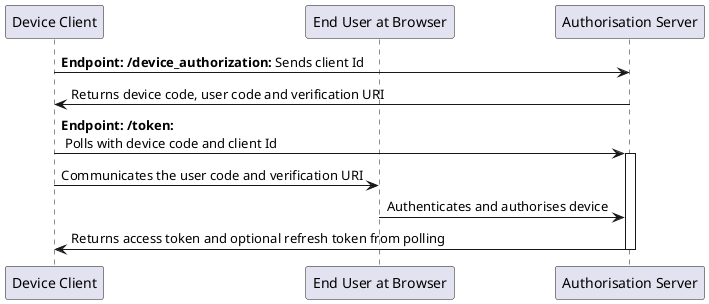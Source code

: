 @startuml

participant "Device Client" as device_client
participant "End User at Browser" as end_user
participant "Authorisation Server" as authorisation_server

device_client -> authorisation_server: **Endpoint: /device_authorization:** Sends client Id
authorisation_server -> device_client: Returns device code, user code and verification URI
device_client -> authorisation_server: **Endpoint: /token:** \n Polls with device code and client Id
activate authorisation_server
device_client -> end_user: Communicates the user code and verification URI
end_user -> authorisation_server: Authenticates and authorises device
authorisation_server -> device_client: Returns access token and optional refresh token from polling
deactivate authorisation_server

@enduml